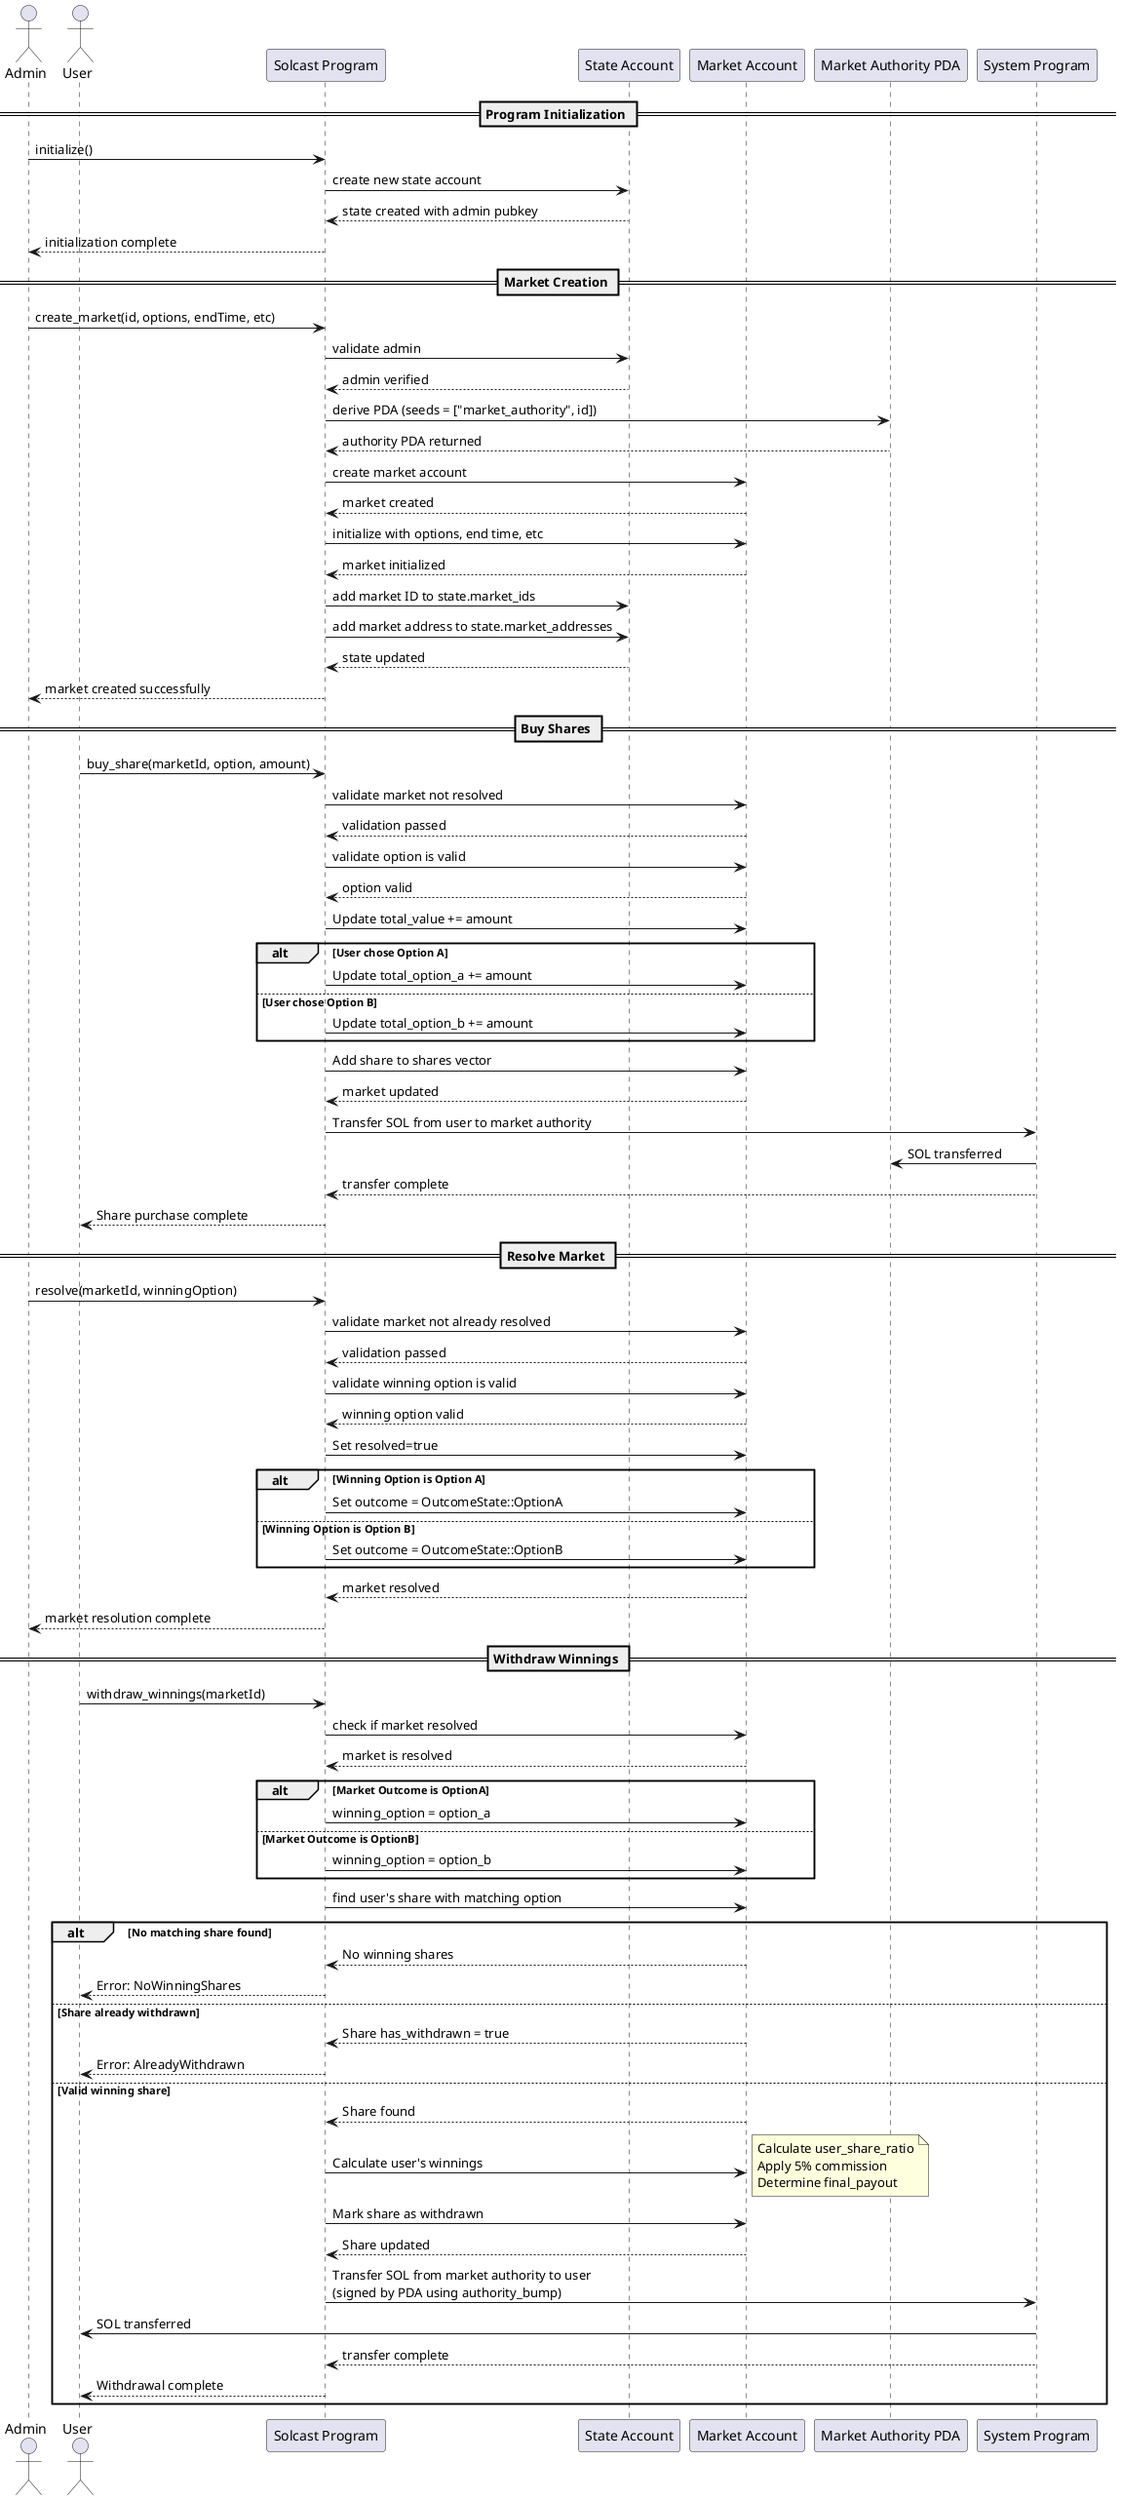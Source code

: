 @startuml Solcast Contract Flow

actor Admin
actor User
participant "Solcast Program" as SolcastProgram
participant "State Account" as State
participant "Market Account" as Market
participant "Market Authority PDA" as MarketAuthority
participant "System Program" as SystemProgram

== Program Initialization ==

Admin -> SolcastProgram: initialize()
SolcastProgram -> State: create new state account
State --> SolcastProgram: state created with admin pubkey
SolcastProgram --> Admin: initialization complete

== Market Creation ==

Admin -> SolcastProgram: create_market(id, options, endTime, etc)
SolcastProgram -> State: validate admin
State --> SolcastProgram: admin verified
SolcastProgram -> MarketAuthority: derive PDA (seeds = ["market_authority", id])
MarketAuthority --> SolcastProgram: authority PDA returned
SolcastProgram -> Market: create market account
Market --> SolcastProgram: market created
SolcastProgram -> Market: initialize with options, end time, etc
Market --> SolcastProgram: market initialized
SolcastProgram -> State: add market ID to state.market_ids
SolcastProgram -> State: add market address to state.market_addresses
State --> SolcastProgram: state updated
SolcastProgram --> Admin: market created successfully

== Buy Shares ==

User -> SolcastProgram: buy_share(marketId, option, amount)
SolcastProgram -> Market: validate market not resolved
Market --> SolcastProgram: validation passed
SolcastProgram -> Market: validate option is valid
Market --> SolcastProgram: option valid

SolcastProgram -> Market: Update total_value += amount

alt User chose Option A
    SolcastProgram -> Market: Update total_option_a += amount
else User chose Option B
    SolcastProgram -> Market: Update total_option_b += amount
end

SolcastProgram -> Market: Add share to shares vector
Market --> SolcastProgram: market updated

SolcastProgram -> SystemProgram: Transfer SOL from user to market authority
SystemProgram -> MarketAuthority: SOL transferred
SystemProgram --> SolcastProgram: transfer complete

SolcastProgram --> User: Share purchase complete

== Resolve Market ==

Admin -> SolcastProgram: resolve(marketId, winningOption)
SolcastProgram -> Market: validate market not already resolved
Market --> SolcastProgram: validation passed
SolcastProgram -> Market: validate winning option is valid
Market --> SolcastProgram: winning option valid

SolcastProgram -> Market: Set resolved=true

alt Winning Option is Option A
    SolcastProgram -> Market: Set outcome = OutcomeState::OptionA
else Winning Option is Option B
    SolcastProgram -> Market: Set outcome = OutcomeState::OptionB
end

Market --> SolcastProgram: market resolved
SolcastProgram --> Admin: market resolution complete

== Withdraw Winnings ==

User -> SolcastProgram: withdraw_winnings(marketId)
SolcastProgram -> Market: check if market resolved
Market --> SolcastProgram: market is resolved

alt Market Outcome is OptionA
    SolcastProgram -> Market: winning_option = option_a
else Market Outcome is OptionB
    SolcastProgram -> Market: winning_option = option_b
end

SolcastProgram -> Market: find user's share with matching option

alt No matching share found
    Market --> SolcastProgram: No winning shares
    SolcastProgram --> User: Error: NoWinningShares
else Share already withdrawn
    Market --> SolcastProgram: Share has_withdrawn = true
    SolcastProgram --> User: Error: AlreadyWithdrawn
else Valid winning share
    Market --> SolcastProgram: Share found
    
    SolcastProgram -> Market: Calculate user's winnings
    note right: Calculate user_share_ratio\nApply 5% commission\nDetermine final_payout
    
    SolcastProgram -> Market: Mark share as withdrawn
    Market --> SolcastProgram: Share updated
    
    SolcastProgram -> SystemProgram: Transfer SOL from market authority to user\n(signed by PDA using authority_bump)
    SystemProgram -> User: SOL transferred
    SystemProgram --> SolcastProgram: transfer complete
    
    SolcastProgram --> User: Withdrawal complete
end

@enduml
